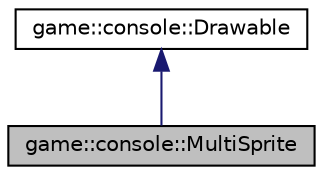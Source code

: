 digraph "game::console::MultiSprite"
{
 // LATEX_PDF_SIZE
  edge [fontname="Helvetica",fontsize="10",labelfontname="Helvetica",labelfontsize="10"];
  node [fontname="Helvetica",fontsize="10",shape=record];
  Node1 [label="game::console::MultiSprite",height=0.2,width=0.4,color="black", fillcolor="grey75", style="filled", fontcolor="black",tooltip="MultiSprite implementation. This Drawable object can display different Sprite regarding the index val..."];
  Node2 -> Node1 [dir="back",color="midnightblue",fontsize="10",style="solid",fontname="Helvetica"];
  Node2 [label="game::console::Drawable",height=0.2,width=0.4,color="black", fillcolor="white", style="filled",URL="$classgame_1_1console_1_1_drawable.html",tooltip="Abstract superclass of Sprite and MultiSprite classes."];
}
